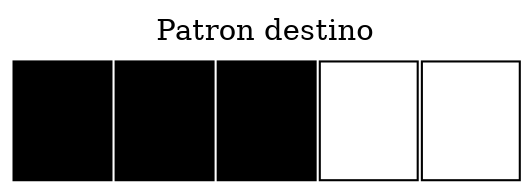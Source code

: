   
        digraph html {
        labelloc="t";
    label="Patron destino";
         tabla [shape=none, margin=0, label=<
         <TABLE BORDER="0" CELLBORDER="1" CELLSPACING="2.5" CELLPADDING="20">
            <TR>
 <TD BGCOLOR="black"> </TD>
 <TD BGCOLOR="black"> </TD>
 <TD BGCOLOR="black"> </TD>
 <TD> </TD>
 <TD> </TD>
</TR>
</TABLE>>];}  